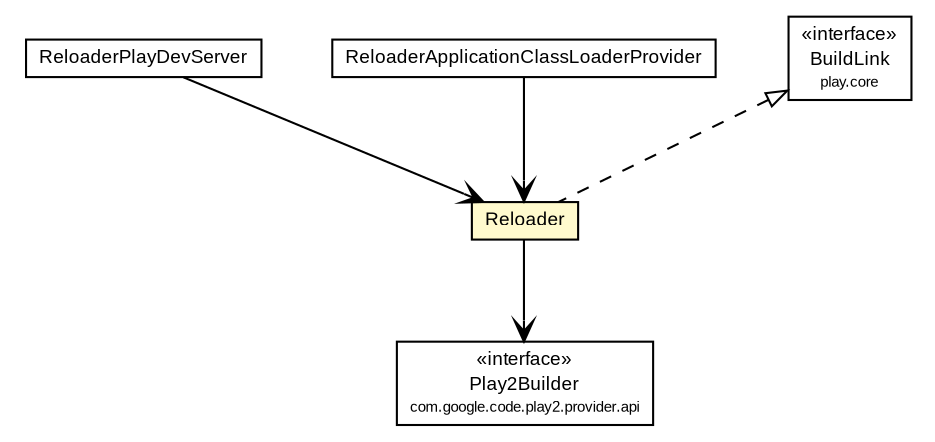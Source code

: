 #!/usr/local/bin/dot
#
# Class diagram 
# Generated by UMLGraph version R5_6-24-gf6e263 (http://www.umlgraph.org/)
#

digraph G {
	edge [fontname="arial",fontsize=10,labelfontname="arial",labelfontsize=10];
	node [fontname="arial",fontsize=10,shape=plaintext];
	nodesep=0.25;
	ranksep=0.5;
	// com.google.code.play2.provider.play23.run.ReloaderPlayDevServer
	c494 [label=<<table title="com.google.code.play2.provider.play23.run.ReloaderPlayDevServer" border="0" cellborder="1" cellspacing="0" cellpadding="2" port="p" href="./ReloaderPlayDevServer.html">
		<tr><td><table border="0" cellspacing="0" cellpadding="1">
<tr><td align="center" balign="center"> ReloaderPlayDevServer </td></tr>
		</table></td></tr>
		</table>>, URL="./ReloaderPlayDevServer.html", fontname="arial", fontcolor="black", fontsize=9.0];
	// com.google.code.play2.provider.play23.run.ReloaderApplicationClassLoaderProvider
	c495 [label=<<table title="com.google.code.play2.provider.play23.run.ReloaderApplicationClassLoaderProvider" border="0" cellborder="1" cellspacing="0" cellpadding="2" port="p" href="./ReloaderApplicationClassLoaderProvider.html">
		<tr><td><table border="0" cellspacing="0" cellpadding="1">
<tr><td align="center" balign="center"> ReloaderApplicationClassLoaderProvider </td></tr>
		</table></td></tr>
		</table>>, URL="./ReloaderApplicationClassLoaderProvider.html", fontname="arial", fontcolor="black", fontsize=9.0];
	// com.google.code.play2.provider.play23.run.Reloader
	c496 [label=<<table title="com.google.code.play2.provider.play23.run.Reloader" border="0" cellborder="1" cellspacing="0" cellpadding="2" port="p" bgcolor="lemonChiffon" href="./Reloader.html">
		<tr><td><table border="0" cellspacing="0" cellpadding="1">
<tr><td align="center" balign="center"> Reloader </td></tr>
		</table></td></tr>
		</table>>, URL="./Reloader.html", fontname="arial", fontcolor="black", fontsize=9.0];
	//com.google.code.play2.provider.play23.run.Reloader implements play.core.BuildLink
	c501:p -> c496:p [dir=back,arrowtail=empty,style=dashed];
	// com.google.code.play2.provider.play23.run.ReloaderPlayDevServer NAVASSOC com.google.code.play2.provider.play23.run.Reloader
	c494:p -> c496:p [taillabel="", label="", headlabel="", fontname="arial", fontcolor="black", fontsize=10.0, color="black", arrowhead=open];
	// com.google.code.play2.provider.play23.run.ReloaderApplicationClassLoaderProvider NAVASSOC com.google.code.play2.provider.play23.run.Reloader
	c495:p -> c496:p [taillabel="", label="", headlabel="", fontname="arial", fontcolor="black", fontsize=10.0, color="black", arrowhead=open];
	// com.google.code.play2.provider.play23.run.Reloader NAVASSOC com.google.code.play2.provider.api.Play2Builder
	c496:p -> c503:p [taillabel="", label="", headlabel="", fontname="arial", fontcolor="black", fontsize=10.0, color="black", arrowhead=open];
	// com.google.code.play2.provider.api.Play2Builder
	c503 [label=<<table title="com.google.code.play2.provider.api.Play2Builder" border="0" cellborder="1" cellspacing="0" cellpadding="2" port="p" href="http://java.sun.com/j2se/1.4.2/docs/api/com/google/code/play2/provider/api/Play2Builder.html">
		<tr><td><table border="0" cellspacing="0" cellpadding="1">
<tr><td align="center" balign="center"> &#171;interface&#187; </td></tr>
<tr><td align="center" balign="center"> Play2Builder </td></tr>
<tr><td align="center" balign="center"><font point-size="7.0"> com.google.code.play2.provider.api </font></td></tr>
		</table></td></tr>
		</table>>, URL="http://java.sun.com/j2se/1.4.2/docs/api/com/google/code/play2/provider/api/Play2Builder.html", fontname="arial", fontcolor="black", fontsize=9.0];
	// play.core.BuildLink
	c501 [label=<<table title="play.core.BuildLink" border="0" cellborder="1" cellspacing="0" cellpadding="2" port="p" href="http://java.sun.com/j2se/1.4.2/docs/api/play/core/BuildLink.html">
		<tr><td><table border="0" cellspacing="0" cellpadding="1">
<tr><td align="center" balign="center"> &#171;interface&#187; </td></tr>
<tr><td align="center" balign="center"> BuildLink </td></tr>
<tr><td align="center" balign="center"><font point-size="7.0"> play.core </font></td></tr>
		</table></td></tr>
		</table>>, URL="http://java.sun.com/j2se/1.4.2/docs/api/play/core/BuildLink.html", fontname="arial", fontcolor="black", fontsize=9.0];
}

